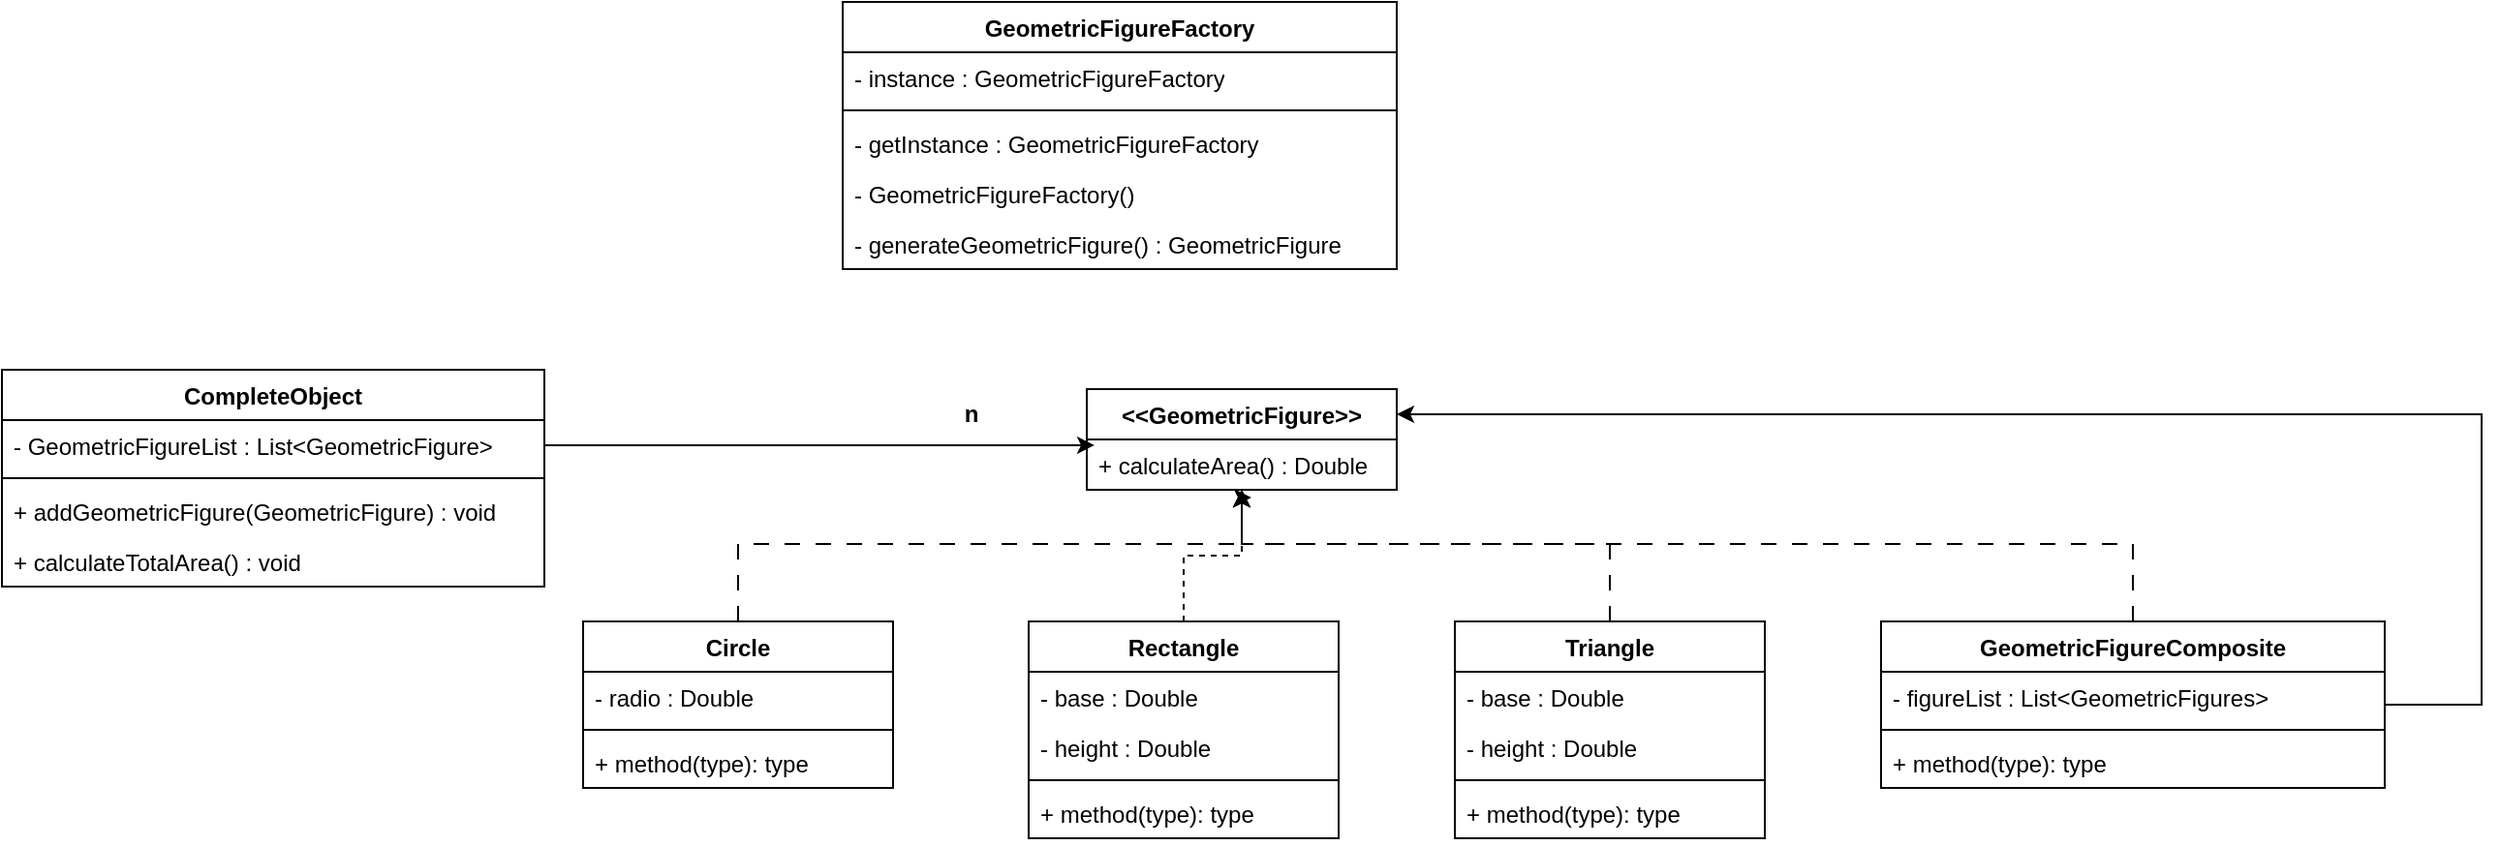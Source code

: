 <mxfile version="24.6.4" type="github">
  <diagram name="Página-1" id="nKkqrkX7go2M5BKea9ZO">
    <mxGraphModel dx="2021" dy="1911" grid="1" gridSize="10" guides="1" tooltips="1" connect="1" arrows="1" fold="1" page="1" pageScale="1" pageWidth="827" pageHeight="1169" math="0" shadow="0">
      <root>
        <mxCell id="0" />
        <mxCell id="1" parent="0" />
        <mxCell id="MZzf7anuwCpoz_c_mhRq-1" value="CompleteObject" style="swimlane;fontStyle=1;align=center;verticalAlign=top;childLayout=stackLayout;horizontal=1;startSize=26;horizontalStack=0;resizeParent=1;resizeParentMax=0;resizeLast=0;collapsible=1;marginBottom=0;whiteSpace=wrap;html=1;" vertex="1" parent="1">
          <mxGeometry x="-180" y="50" width="280" height="112" as="geometry" />
        </mxCell>
        <mxCell id="MZzf7anuwCpoz_c_mhRq-2" value="- GeometricFigureList : List&amp;lt;GeometricFigure&amp;gt;" style="text;strokeColor=none;fillColor=none;align=left;verticalAlign=top;spacingLeft=4;spacingRight=4;overflow=hidden;rotatable=0;points=[[0,0.5],[1,0.5]];portConstraint=eastwest;whiteSpace=wrap;html=1;" vertex="1" parent="MZzf7anuwCpoz_c_mhRq-1">
          <mxGeometry y="26" width="280" height="26" as="geometry" />
        </mxCell>
        <mxCell id="MZzf7anuwCpoz_c_mhRq-3" value="" style="line;strokeWidth=1;fillColor=none;align=left;verticalAlign=middle;spacingTop=-1;spacingLeft=3;spacingRight=3;rotatable=0;labelPosition=right;points=[];portConstraint=eastwest;strokeColor=inherit;" vertex="1" parent="MZzf7anuwCpoz_c_mhRq-1">
          <mxGeometry y="52" width="280" height="8" as="geometry" />
        </mxCell>
        <mxCell id="MZzf7anuwCpoz_c_mhRq-4" value="+ addGeometricFigure(GeometricFigure) : void" style="text;strokeColor=none;fillColor=none;align=left;verticalAlign=top;spacingLeft=4;spacingRight=4;overflow=hidden;rotatable=0;points=[[0,0.5],[1,0.5]];portConstraint=eastwest;whiteSpace=wrap;html=1;" vertex="1" parent="MZzf7anuwCpoz_c_mhRq-1">
          <mxGeometry y="60" width="280" height="26" as="geometry" />
        </mxCell>
        <mxCell id="MZzf7anuwCpoz_c_mhRq-6" value="+ calculateTotalArea() : void" style="text;strokeColor=none;fillColor=none;align=left;verticalAlign=top;spacingLeft=4;spacingRight=4;overflow=hidden;rotatable=0;points=[[0,0.5],[1,0.5]];portConstraint=eastwest;whiteSpace=wrap;html=1;" vertex="1" parent="MZzf7anuwCpoz_c_mhRq-1">
          <mxGeometry y="86" width="280" height="26" as="geometry" />
        </mxCell>
        <mxCell id="MZzf7anuwCpoz_c_mhRq-7" value="&amp;lt;&amp;lt;GeometricFigure&amp;gt;&amp;gt;" style="swimlane;fontStyle=1;align=center;verticalAlign=top;childLayout=stackLayout;horizontal=1;startSize=26;horizontalStack=0;resizeParent=1;resizeParentMax=0;resizeLast=0;collapsible=1;marginBottom=0;whiteSpace=wrap;html=1;" vertex="1" parent="1">
          <mxGeometry x="380" y="60" width="160" height="52" as="geometry" />
        </mxCell>
        <mxCell id="MZzf7anuwCpoz_c_mhRq-8" value="+ calculateArea() : Double" style="text;strokeColor=none;fillColor=none;align=left;verticalAlign=top;spacingLeft=4;spacingRight=4;overflow=hidden;rotatable=0;points=[[0,0.5],[1,0.5]];portConstraint=eastwest;whiteSpace=wrap;html=1;" vertex="1" parent="MZzf7anuwCpoz_c_mhRq-7">
          <mxGeometry y="26" width="160" height="26" as="geometry" />
        </mxCell>
        <mxCell id="MZzf7anuwCpoz_c_mhRq-33" style="edgeStyle=orthogonalEdgeStyle;rounded=0;orthogonalLoop=1;jettySize=auto;html=1;entryX=0.531;entryY=1.154;entryDx=0;entryDy=0;entryPerimeter=0;dashed=1;dashPattern=8 8;" edge="1" parent="1" source="MZzf7anuwCpoz_c_mhRq-11" target="MZzf7anuwCpoz_c_mhRq-8">
          <mxGeometry relative="1" as="geometry">
            <Array as="points">
              <mxPoint x="200" y="140" />
              <mxPoint x="460" y="140" />
              <mxPoint x="460" y="116" />
            </Array>
          </mxGeometry>
        </mxCell>
        <mxCell id="MZzf7anuwCpoz_c_mhRq-11" value="Circle" style="swimlane;fontStyle=1;align=center;verticalAlign=top;childLayout=stackLayout;horizontal=1;startSize=26;horizontalStack=0;resizeParent=1;resizeParentMax=0;resizeLast=0;collapsible=1;marginBottom=0;whiteSpace=wrap;html=1;" vertex="1" parent="1">
          <mxGeometry x="120" y="180" width="160" height="86" as="geometry" />
        </mxCell>
        <mxCell id="MZzf7anuwCpoz_c_mhRq-12" value="- radio : Double" style="text;strokeColor=none;fillColor=none;align=left;verticalAlign=top;spacingLeft=4;spacingRight=4;overflow=hidden;rotatable=0;points=[[0,0.5],[1,0.5]];portConstraint=eastwest;whiteSpace=wrap;html=1;" vertex="1" parent="MZzf7anuwCpoz_c_mhRq-11">
          <mxGeometry y="26" width="160" height="26" as="geometry" />
        </mxCell>
        <mxCell id="MZzf7anuwCpoz_c_mhRq-13" value="" style="line;strokeWidth=1;fillColor=none;align=left;verticalAlign=middle;spacingTop=-1;spacingLeft=3;spacingRight=3;rotatable=0;labelPosition=right;points=[];portConstraint=eastwest;strokeColor=inherit;" vertex="1" parent="MZzf7anuwCpoz_c_mhRq-11">
          <mxGeometry y="52" width="160" height="8" as="geometry" />
        </mxCell>
        <mxCell id="MZzf7anuwCpoz_c_mhRq-14" value="+ method(type): type" style="text;strokeColor=none;fillColor=none;align=left;verticalAlign=top;spacingLeft=4;spacingRight=4;overflow=hidden;rotatable=0;points=[[0,0.5],[1,0.5]];portConstraint=eastwest;whiteSpace=wrap;html=1;" vertex="1" parent="MZzf7anuwCpoz_c_mhRq-11">
          <mxGeometry y="60" width="160" height="26" as="geometry" />
        </mxCell>
        <mxCell id="MZzf7anuwCpoz_c_mhRq-34" style="edgeStyle=orthogonalEdgeStyle;rounded=0;orthogonalLoop=1;jettySize=auto;html=1;dashed=1;" edge="1" parent="1" source="MZzf7anuwCpoz_c_mhRq-15" target="MZzf7anuwCpoz_c_mhRq-7">
          <mxGeometry relative="1" as="geometry">
            <Array as="points">
              <mxPoint x="430" y="146" />
              <mxPoint x="460" y="146" />
            </Array>
          </mxGeometry>
        </mxCell>
        <mxCell id="MZzf7anuwCpoz_c_mhRq-15" value="Rectangle" style="swimlane;fontStyle=1;align=center;verticalAlign=top;childLayout=stackLayout;horizontal=1;startSize=26;horizontalStack=0;resizeParent=1;resizeParentMax=0;resizeLast=0;collapsible=1;marginBottom=0;whiteSpace=wrap;html=1;" vertex="1" parent="1">
          <mxGeometry x="350" y="180" width="160" height="112" as="geometry" />
        </mxCell>
        <mxCell id="MZzf7anuwCpoz_c_mhRq-16" value="- base : Double" style="text;strokeColor=none;fillColor=none;align=left;verticalAlign=top;spacingLeft=4;spacingRight=4;overflow=hidden;rotatable=0;points=[[0,0.5],[1,0.5]];portConstraint=eastwest;whiteSpace=wrap;html=1;" vertex="1" parent="MZzf7anuwCpoz_c_mhRq-15">
          <mxGeometry y="26" width="160" height="26" as="geometry" />
        </mxCell>
        <mxCell id="MZzf7anuwCpoz_c_mhRq-18" value="- height : Double" style="text;strokeColor=none;fillColor=none;align=left;verticalAlign=top;spacingLeft=4;spacingRight=4;overflow=hidden;rotatable=0;points=[[0,0.5],[1,0.5]];portConstraint=eastwest;whiteSpace=wrap;html=1;" vertex="1" parent="MZzf7anuwCpoz_c_mhRq-15">
          <mxGeometry y="52" width="160" height="26" as="geometry" />
        </mxCell>
        <mxCell id="MZzf7anuwCpoz_c_mhRq-20" value="" style="line;strokeWidth=1;fillColor=none;align=left;verticalAlign=middle;spacingTop=-1;spacingLeft=3;spacingRight=3;rotatable=0;labelPosition=right;points=[];portConstraint=eastwest;strokeColor=inherit;" vertex="1" parent="MZzf7anuwCpoz_c_mhRq-15">
          <mxGeometry y="78" width="160" height="8" as="geometry" />
        </mxCell>
        <mxCell id="MZzf7anuwCpoz_c_mhRq-19" value="+ method(type): type" style="text;strokeColor=none;fillColor=none;align=left;verticalAlign=top;spacingLeft=4;spacingRight=4;overflow=hidden;rotatable=0;points=[[0,0.5],[1,0.5]];portConstraint=eastwest;whiteSpace=wrap;html=1;" vertex="1" parent="MZzf7anuwCpoz_c_mhRq-15">
          <mxGeometry y="86" width="160" height="26" as="geometry" />
        </mxCell>
        <mxCell id="MZzf7anuwCpoz_c_mhRq-38" style="edgeStyle=orthogonalEdgeStyle;rounded=0;orthogonalLoop=1;jettySize=auto;html=1;dashed=1;dashPattern=8 8;" edge="1" parent="1" source="MZzf7anuwCpoz_c_mhRq-21" target="MZzf7anuwCpoz_c_mhRq-8">
          <mxGeometry relative="1" as="geometry">
            <Array as="points">
              <mxPoint x="650" y="140" />
              <mxPoint x="460" y="140" />
            </Array>
          </mxGeometry>
        </mxCell>
        <mxCell id="MZzf7anuwCpoz_c_mhRq-21" value="Triangle" style="swimlane;fontStyle=1;align=center;verticalAlign=top;childLayout=stackLayout;horizontal=1;startSize=26;horizontalStack=0;resizeParent=1;resizeParentMax=0;resizeLast=0;collapsible=1;marginBottom=0;whiteSpace=wrap;html=1;" vertex="1" parent="1">
          <mxGeometry x="570" y="180" width="160" height="112" as="geometry" />
        </mxCell>
        <mxCell id="MZzf7anuwCpoz_c_mhRq-22" value="- base : Double" style="text;strokeColor=none;fillColor=none;align=left;verticalAlign=top;spacingLeft=4;spacingRight=4;overflow=hidden;rotatable=0;points=[[0,0.5],[1,0.5]];portConstraint=eastwest;whiteSpace=wrap;html=1;" vertex="1" parent="MZzf7anuwCpoz_c_mhRq-21">
          <mxGeometry y="26" width="160" height="26" as="geometry" />
        </mxCell>
        <mxCell id="MZzf7anuwCpoz_c_mhRq-26" value="- height : Double" style="text;strokeColor=none;fillColor=none;align=left;verticalAlign=top;spacingLeft=4;spacingRight=4;overflow=hidden;rotatable=0;points=[[0,0.5],[1,0.5]];portConstraint=eastwest;whiteSpace=wrap;html=1;" vertex="1" parent="MZzf7anuwCpoz_c_mhRq-21">
          <mxGeometry y="52" width="160" height="26" as="geometry" />
        </mxCell>
        <mxCell id="MZzf7anuwCpoz_c_mhRq-23" value="" style="line;strokeWidth=1;fillColor=none;align=left;verticalAlign=middle;spacingTop=-1;spacingLeft=3;spacingRight=3;rotatable=0;labelPosition=right;points=[];portConstraint=eastwest;strokeColor=inherit;" vertex="1" parent="MZzf7anuwCpoz_c_mhRq-21">
          <mxGeometry y="78" width="160" height="8" as="geometry" />
        </mxCell>
        <mxCell id="MZzf7anuwCpoz_c_mhRq-24" value="+ method(type): type" style="text;strokeColor=none;fillColor=none;align=left;verticalAlign=top;spacingLeft=4;spacingRight=4;overflow=hidden;rotatable=0;points=[[0,0.5],[1,0.5]];portConstraint=eastwest;whiteSpace=wrap;html=1;" vertex="1" parent="MZzf7anuwCpoz_c_mhRq-21">
          <mxGeometry y="86" width="160" height="26" as="geometry" />
        </mxCell>
        <mxCell id="MZzf7anuwCpoz_c_mhRq-37" style="edgeStyle=orthogonalEdgeStyle;rounded=0;orthogonalLoop=1;jettySize=auto;html=1;dashed=1;dashPattern=8 8;" edge="1" parent="1" source="MZzf7anuwCpoz_c_mhRq-27" target="MZzf7anuwCpoz_c_mhRq-8">
          <mxGeometry relative="1" as="geometry">
            <Array as="points">
              <mxPoint x="920" y="140" />
              <mxPoint x="460" y="140" />
            </Array>
          </mxGeometry>
        </mxCell>
        <mxCell id="MZzf7anuwCpoz_c_mhRq-40" style="edgeStyle=orthogonalEdgeStyle;rounded=0;orthogonalLoop=1;jettySize=auto;html=1;entryX=1;entryY=0.25;entryDx=0;entryDy=0;" edge="1" parent="1" source="MZzf7anuwCpoz_c_mhRq-27" target="MZzf7anuwCpoz_c_mhRq-7">
          <mxGeometry relative="1" as="geometry">
            <Array as="points">
              <mxPoint x="1100" y="223" />
              <mxPoint x="1100" y="73" />
            </Array>
          </mxGeometry>
        </mxCell>
        <mxCell id="MZzf7anuwCpoz_c_mhRq-27" value="GeometricFigureComposite" style="swimlane;fontStyle=1;align=center;verticalAlign=top;childLayout=stackLayout;horizontal=1;startSize=26;horizontalStack=0;resizeParent=1;resizeParentMax=0;resizeLast=0;collapsible=1;marginBottom=0;whiteSpace=wrap;html=1;" vertex="1" parent="1">
          <mxGeometry x="790" y="180" width="260" height="86" as="geometry" />
        </mxCell>
        <mxCell id="MZzf7anuwCpoz_c_mhRq-28" value="- figureList : List&amp;lt;GeometricFigures&amp;gt;" style="text;strokeColor=none;fillColor=none;align=left;verticalAlign=top;spacingLeft=4;spacingRight=4;overflow=hidden;rotatable=0;points=[[0,0.5],[1,0.5]];portConstraint=eastwest;whiteSpace=wrap;html=1;" vertex="1" parent="MZzf7anuwCpoz_c_mhRq-27">
          <mxGeometry y="26" width="260" height="26" as="geometry" />
        </mxCell>
        <mxCell id="MZzf7anuwCpoz_c_mhRq-29" value="" style="line;strokeWidth=1;fillColor=none;align=left;verticalAlign=middle;spacingTop=-1;spacingLeft=3;spacingRight=3;rotatable=0;labelPosition=right;points=[];portConstraint=eastwest;strokeColor=inherit;" vertex="1" parent="MZzf7anuwCpoz_c_mhRq-27">
          <mxGeometry y="52" width="260" height="8" as="geometry" />
        </mxCell>
        <mxCell id="MZzf7anuwCpoz_c_mhRq-30" value="+ method(type): type" style="text;strokeColor=none;fillColor=none;align=left;verticalAlign=top;spacingLeft=4;spacingRight=4;overflow=hidden;rotatable=0;points=[[0,0.5],[1,0.5]];portConstraint=eastwest;whiteSpace=wrap;html=1;" vertex="1" parent="MZzf7anuwCpoz_c_mhRq-27">
          <mxGeometry y="60" width="260" height="26" as="geometry" />
        </mxCell>
        <mxCell id="MZzf7anuwCpoz_c_mhRq-39" style="edgeStyle=orthogonalEdgeStyle;rounded=0;orthogonalLoop=1;jettySize=auto;html=1;entryX=0.025;entryY=0.115;entryDx=0;entryDy=0;entryPerimeter=0;" edge="1" parent="1" source="MZzf7anuwCpoz_c_mhRq-2" target="MZzf7anuwCpoz_c_mhRq-8">
          <mxGeometry relative="1" as="geometry" />
        </mxCell>
        <mxCell id="MZzf7anuwCpoz_c_mhRq-43" value="n" style="text;align=center;fontStyle=1;verticalAlign=middle;spacingLeft=3;spacingRight=3;strokeColor=none;rotatable=0;points=[[0,0.5],[1,0.5]];portConstraint=eastwest;html=1;" vertex="1" parent="1">
          <mxGeometry x="280" y="60" width="80" height="26" as="geometry" />
        </mxCell>
        <mxCell id="MZzf7anuwCpoz_c_mhRq-44" value="GeometricFigureFactory" style="swimlane;fontStyle=1;align=center;verticalAlign=top;childLayout=stackLayout;horizontal=1;startSize=26;horizontalStack=0;resizeParent=1;resizeParentMax=0;resizeLast=0;collapsible=1;marginBottom=0;whiteSpace=wrap;html=1;" vertex="1" parent="1">
          <mxGeometry x="254" y="-140" width="286" height="138" as="geometry" />
        </mxCell>
        <mxCell id="MZzf7anuwCpoz_c_mhRq-45" value="- instance : GeometricFigureFactory" style="text;strokeColor=none;fillColor=none;align=left;verticalAlign=top;spacingLeft=4;spacingRight=4;overflow=hidden;rotatable=0;points=[[0,0.5],[1,0.5]];portConstraint=eastwest;whiteSpace=wrap;html=1;" vertex="1" parent="MZzf7anuwCpoz_c_mhRq-44">
          <mxGeometry y="26" width="286" height="26" as="geometry" />
        </mxCell>
        <mxCell id="MZzf7anuwCpoz_c_mhRq-46" value="" style="line;strokeWidth=1;fillColor=none;align=left;verticalAlign=middle;spacingTop=-1;spacingLeft=3;spacingRight=3;rotatable=0;labelPosition=right;points=[];portConstraint=eastwest;strokeColor=inherit;" vertex="1" parent="MZzf7anuwCpoz_c_mhRq-44">
          <mxGeometry y="52" width="286" height="8" as="geometry" />
        </mxCell>
        <mxCell id="MZzf7anuwCpoz_c_mhRq-50" value="- getInstance : GeometricFigureFactory" style="text;strokeColor=none;fillColor=none;align=left;verticalAlign=top;spacingLeft=4;spacingRight=4;overflow=hidden;rotatable=0;points=[[0,0.5],[1,0.5]];portConstraint=eastwest;whiteSpace=wrap;html=1;" vertex="1" parent="MZzf7anuwCpoz_c_mhRq-44">
          <mxGeometry y="60" width="286" height="26" as="geometry" />
        </mxCell>
        <mxCell id="MZzf7anuwCpoz_c_mhRq-47" value="- GeometricFigureFactory()" style="text;strokeColor=none;fillColor=none;align=left;verticalAlign=top;spacingLeft=4;spacingRight=4;overflow=hidden;rotatable=0;points=[[0,0.5],[1,0.5]];portConstraint=eastwest;whiteSpace=wrap;html=1;" vertex="1" parent="MZzf7anuwCpoz_c_mhRq-44">
          <mxGeometry y="86" width="286" height="26" as="geometry" />
        </mxCell>
        <mxCell id="MZzf7anuwCpoz_c_mhRq-51" value="- generateGeometricFigure() : GeometricFigure" style="text;strokeColor=none;fillColor=none;align=left;verticalAlign=top;spacingLeft=4;spacingRight=4;overflow=hidden;rotatable=0;points=[[0,0.5],[1,0.5]];portConstraint=eastwest;whiteSpace=wrap;html=1;" vertex="1" parent="MZzf7anuwCpoz_c_mhRq-44">
          <mxGeometry y="112" width="286" height="26" as="geometry" />
        </mxCell>
      </root>
    </mxGraphModel>
  </diagram>
</mxfile>
